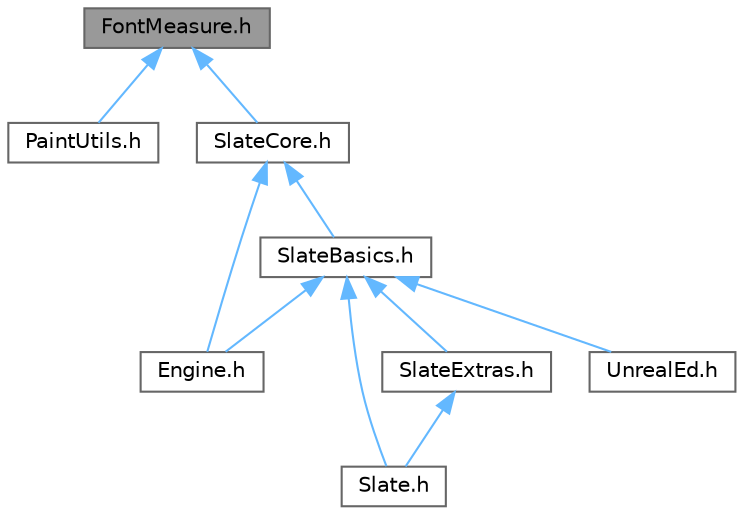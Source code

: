 digraph "FontMeasure.h"
{
 // INTERACTIVE_SVG=YES
 // LATEX_PDF_SIZE
  bgcolor="transparent";
  edge [fontname=Helvetica,fontsize=10,labelfontname=Helvetica,labelfontsize=10];
  node [fontname=Helvetica,fontsize=10,shape=box,height=0.2,width=0.4];
  Node1 [id="Node000001",label="FontMeasure.h",height=0.2,width=0.4,color="gray40", fillcolor="grey60", style="filled", fontcolor="black",tooltip=" "];
  Node1 -> Node2 [id="edge1_Node000001_Node000002",dir="back",color="steelblue1",style="solid",tooltip=" "];
  Node2 [id="Node000002",label="PaintUtils.h",height=0.2,width=0.4,color="grey40", fillcolor="white", style="filled",URL="$d9/da6/PaintUtils_8h.html",tooltip=" "];
  Node1 -> Node3 [id="edge2_Node000001_Node000003",dir="back",color="steelblue1",style="solid",tooltip=" "];
  Node3 [id="Node000003",label="SlateCore.h",height=0.2,width=0.4,color="grey40", fillcolor="white", style="filled",URL="$dc/d03/SlateCore_8h.html",tooltip=" "];
  Node3 -> Node4 [id="edge3_Node000003_Node000004",dir="back",color="steelblue1",style="solid",tooltip=" "];
  Node4 [id="Node000004",label="Engine.h",height=0.2,width=0.4,color="grey40", fillcolor="white", style="filled",URL="$d1/d34/Public_2Engine_8h.html",tooltip=" "];
  Node3 -> Node5 [id="edge4_Node000003_Node000005",dir="back",color="steelblue1",style="solid",tooltip=" "];
  Node5 [id="Node000005",label="SlateBasics.h",height=0.2,width=0.4,color="grey40", fillcolor="white", style="filled",URL="$da/d2f/SlateBasics_8h.html",tooltip=" "];
  Node5 -> Node4 [id="edge5_Node000005_Node000004",dir="back",color="steelblue1",style="solid",tooltip=" "];
  Node5 -> Node6 [id="edge6_Node000005_Node000006",dir="back",color="steelblue1",style="solid",tooltip=" "];
  Node6 [id="Node000006",label="Slate.h",height=0.2,width=0.4,color="grey40", fillcolor="white", style="filled",URL="$d2/dc0/Slate_8h.html",tooltip=" "];
  Node5 -> Node7 [id="edge7_Node000005_Node000007",dir="back",color="steelblue1",style="solid",tooltip=" "];
  Node7 [id="Node000007",label="SlateExtras.h",height=0.2,width=0.4,color="grey40", fillcolor="white", style="filled",URL="$d8/dec/SlateExtras_8h.html",tooltip=" "];
  Node7 -> Node6 [id="edge8_Node000007_Node000006",dir="back",color="steelblue1",style="solid",tooltip=" "];
  Node5 -> Node8 [id="edge9_Node000005_Node000008",dir="back",color="steelblue1",style="solid",tooltip=" "];
  Node8 [id="Node000008",label="UnrealEd.h",height=0.2,width=0.4,color="grey40", fillcolor="white", style="filled",URL="$d2/d5f/UnrealEd_8h.html",tooltip=" "];
}
